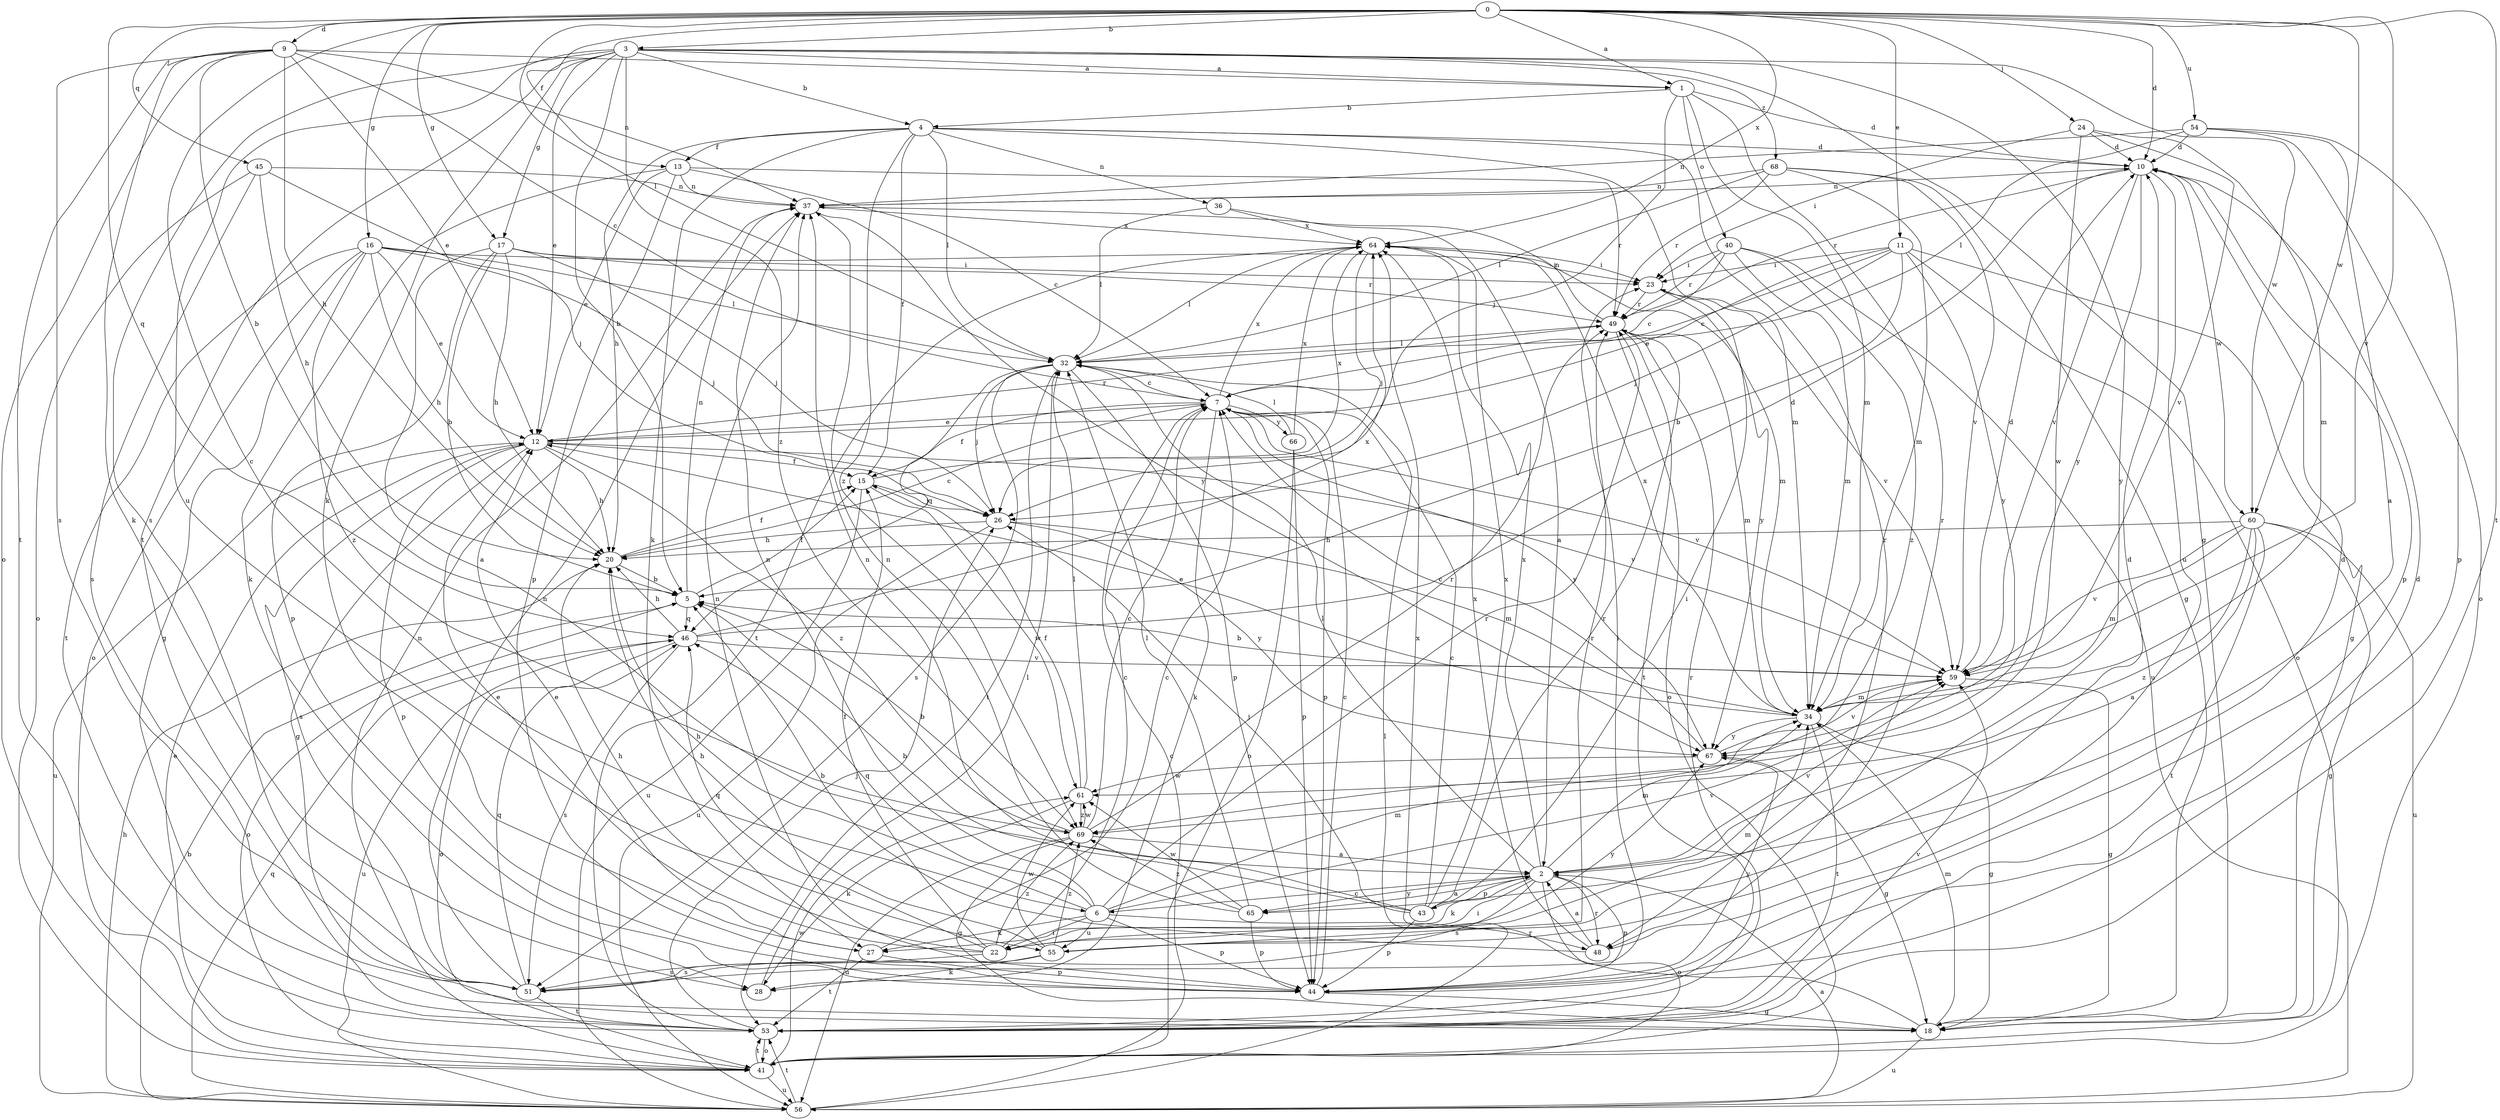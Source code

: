 strict digraph  {
0;
1;
2;
3;
4;
5;
6;
7;
9;
10;
11;
12;
13;
15;
16;
17;
18;
20;
22;
23;
24;
26;
27;
28;
32;
34;
36;
37;
40;
41;
43;
44;
45;
46;
48;
49;
51;
53;
54;
55;
56;
59;
60;
61;
64;
65;
66;
67;
68;
69;
0 -> 1  [label=a];
0 -> 3  [label=b];
0 -> 6  [label=c];
0 -> 9  [label=d];
0 -> 10  [label=d];
0 -> 11  [label=e];
0 -> 13  [label=f];
0 -> 16  [label=g];
0 -> 17  [label=g];
0 -> 24  [label=j];
0 -> 32  [label=l];
0 -> 45  [label=q];
0 -> 46  [label=q];
0 -> 53  [label=t];
0 -> 54  [label=u];
0 -> 59  [label=v];
0 -> 60  [label=w];
0 -> 64  [label=x];
1 -> 4  [label=b];
1 -> 10  [label=d];
1 -> 26  [label=j];
1 -> 34  [label=m];
1 -> 40  [label=o];
1 -> 48  [label=r];
2 -> 6  [label=c];
2 -> 22  [label=i];
2 -> 27  [label=k];
2 -> 32  [label=l];
2 -> 34  [label=m];
2 -> 41  [label=o];
2 -> 43  [label=p];
2 -> 44  [label=p];
2 -> 48  [label=r];
2 -> 51  [label=s];
2 -> 59  [label=v];
2 -> 64  [label=x];
2 -> 65  [label=y];
3 -> 1  [label=a];
3 -> 4  [label=b];
3 -> 5  [label=b];
3 -> 12  [label=e];
3 -> 17  [label=g];
3 -> 18  [label=g];
3 -> 27  [label=k];
3 -> 51  [label=s];
3 -> 53  [label=t];
3 -> 55  [label=u];
3 -> 60  [label=w];
3 -> 65  [label=y];
3 -> 68  [label=z];
3 -> 69  [label=z];
4 -> 10  [label=d];
4 -> 13  [label=f];
4 -> 15  [label=f];
4 -> 20  [label=h];
4 -> 27  [label=k];
4 -> 32  [label=l];
4 -> 34  [label=m];
4 -> 36  [label=n];
4 -> 48  [label=r];
4 -> 69  [label=z];
5 -> 15  [label=f];
5 -> 37  [label=n];
5 -> 41  [label=o];
5 -> 46  [label=q];
6 -> 20  [label=h];
6 -> 22  [label=i];
6 -> 27  [label=k];
6 -> 34  [label=m];
6 -> 37  [label=n];
6 -> 44  [label=p];
6 -> 46  [label=q];
6 -> 48  [label=r];
6 -> 49  [label=r];
6 -> 55  [label=u];
6 -> 59  [label=v];
7 -> 12  [label=e];
7 -> 15  [label=f];
7 -> 28  [label=k];
7 -> 44  [label=p];
7 -> 59  [label=v];
7 -> 64  [label=x];
7 -> 66  [label=y];
7 -> 67  [label=y];
9 -> 1  [label=a];
9 -> 5  [label=b];
9 -> 7  [label=c];
9 -> 12  [label=e];
9 -> 20  [label=h];
9 -> 28  [label=k];
9 -> 37  [label=n];
9 -> 41  [label=o];
9 -> 51  [label=s];
9 -> 53  [label=t];
10 -> 37  [label=n];
10 -> 44  [label=p];
10 -> 49  [label=r];
10 -> 55  [label=u];
10 -> 59  [label=v];
10 -> 60  [label=w];
10 -> 67  [label=y];
11 -> 5  [label=b];
11 -> 7  [label=c];
11 -> 12  [label=e];
11 -> 18  [label=g];
11 -> 23  [label=i];
11 -> 26  [label=j];
11 -> 41  [label=o];
11 -> 67  [label=y];
12 -> 15  [label=f];
12 -> 18  [label=g];
12 -> 20  [label=h];
12 -> 44  [label=p];
12 -> 49  [label=r];
12 -> 51  [label=s];
12 -> 56  [label=u];
12 -> 59  [label=v];
12 -> 69  [label=z];
13 -> 7  [label=c];
13 -> 12  [label=e];
13 -> 28  [label=k];
13 -> 37  [label=n];
13 -> 44  [label=p];
13 -> 49  [label=r];
15 -> 26  [label=j];
15 -> 56  [label=u];
15 -> 61  [label=w];
15 -> 64  [label=x];
16 -> 12  [label=e];
16 -> 18  [label=g];
16 -> 20  [label=h];
16 -> 23  [label=i];
16 -> 26  [label=j];
16 -> 32  [label=l];
16 -> 41  [label=o];
16 -> 53  [label=t];
16 -> 69  [label=z];
17 -> 2  [label=a];
17 -> 5  [label=b];
17 -> 20  [label=h];
17 -> 23  [label=i];
17 -> 26  [label=j];
17 -> 44  [label=p];
17 -> 49  [label=r];
18 -> 34  [label=m];
18 -> 56  [label=u];
18 -> 64  [label=x];
20 -> 5  [label=b];
20 -> 7  [label=c];
20 -> 15  [label=f];
22 -> 7  [label=c];
22 -> 12  [label=e];
22 -> 15  [label=f];
22 -> 20  [label=h];
22 -> 34  [label=m];
22 -> 46  [label=q];
22 -> 51  [label=s];
22 -> 67  [label=y];
22 -> 69  [label=z];
23 -> 49  [label=r];
23 -> 59  [label=v];
23 -> 67  [label=y];
24 -> 10  [label=d];
24 -> 23  [label=i];
24 -> 34  [label=m];
24 -> 59  [label=v];
24 -> 61  [label=w];
26 -> 20  [label=h];
26 -> 34  [label=m];
26 -> 56  [label=u];
26 -> 67  [label=y];
27 -> 7  [label=c];
27 -> 12  [label=e];
27 -> 44  [label=p];
27 -> 53  [label=t];
28 -> 32  [label=l];
32 -> 7  [label=c];
32 -> 26  [label=j];
32 -> 44  [label=p];
32 -> 46  [label=q];
32 -> 51  [label=s];
32 -> 53  [label=t];
34 -> 12  [label=e];
34 -> 18  [label=g];
34 -> 53  [label=t];
34 -> 64  [label=x];
34 -> 67  [label=y];
36 -> 2  [label=a];
36 -> 32  [label=l];
36 -> 64  [label=x];
37 -> 64  [label=x];
37 -> 67  [label=y];
40 -> 7  [label=c];
40 -> 23  [label=i];
40 -> 34  [label=m];
40 -> 49  [label=r];
40 -> 56  [label=u];
40 -> 69  [label=z];
41 -> 12  [label=e];
41 -> 37  [label=n];
41 -> 53  [label=t];
41 -> 56  [label=u];
41 -> 61  [label=w];
43 -> 5  [label=b];
43 -> 7  [label=c];
43 -> 23  [label=i];
43 -> 26  [label=j];
43 -> 37  [label=n];
43 -> 44  [label=p];
43 -> 49  [label=r];
43 -> 64  [label=x];
44 -> 7  [label=c];
44 -> 10  [label=d];
44 -> 18  [label=g];
44 -> 37  [label=n];
44 -> 67  [label=y];
45 -> 20  [label=h];
45 -> 26  [label=j];
45 -> 37  [label=n];
45 -> 41  [label=o];
45 -> 51  [label=s];
46 -> 10  [label=d];
46 -> 20  [label=h];
46 -> 41  [label=o];
46 -> 51  [label=s];
46 -> 56  [label=u];
46 -> 59  [label=v];
46 -> 64  [label=x];
48 -> 2  [label=a];
48 -> 5  [label=b];
48 -> 10  [label=d];
48 -> 64  [label=x];
49 -> 32  [label=l];
49 -> 34  [label=m];
49 -> 37  [label=n];
49 -> 41  [label=o];
49 -> 53  [label=t];
51 -> 23  [label=i];
51 -> 37  [label=n];
51 -> 46  [label=q];
51 -> 53  [label=t];
53 -> 26  [label=j];
53 -> 41  [label=o];
53 -> 49  [label=r];
53 -> 59  [label=v];
54 -> 2  [label=a];
54 -> 10  [label=d];
54 -> 32  [label=l];
54 -> 37  [label=n];
54 -> 41  [label=o];
54 -> 44  [label=p];
55 -> 10  [label=d];
55 -> 20  [label=h];
55 -> 28  [label=k];
55 -> 49  [label=r];
55 -> 51  [label=s];
55 -> 61  [label=w];
55 -> 69  [label=z];
56 -> 2  [label=a];
56 -> 5  [label=b];
56 -> 7  [label=c];
56 -> 20  [label=h];
56 -> 32  [label=l];
56 -> 46  [label=q];
56 -> 53  [label=t];
59 -> 5  [label=b];
59 -> 10  [label=d];
59 -> 18  [label=g];
59 -> 34  [label=m];
60 -> 2  [label=a];
60 -> 18  [label=g];
60 -> 20  [label=h];
60 -> 34  [label=m];
60 -> 53  [label=t];
60 -> 56  [label=u];
60 -> 59  [label=v];
60 -> 69  [label=z];
61 -> 15  [label=f];
61 -> 28  [label=k];
61 -> 32  [label=l];
61 -> 69  [label=z];
64 -> 23  [label=i];
64 -> 26  [label=j];
64 -> 32  [label=l];
64 -> 34  [label=m];
64 -> 53  [label=t];
65 -> 2  [label=a];
65 -> 32  [label=l];
65 -> 37  [label=n];
65 -> 44  [label=p];
65 -> 61  [label=w];
65 -> 69  [label=z];
66 -> 32  [label=l];
66 -> 41  [label=o];
66 -> 44  [label=p];
66 -> 64  [label=x];
67 -> 7  [label=c];
67 -> 18  [label=g];
67 -> 59  [label=v];
67 -> 61  [label=w];
68 -> 18  [label=g];
68 -> 32  [label=l];
68 -> 34  [label=m];
68 -> 37  [label=n];
68 -> 49  [label=r];
68 -> 59  [label=v];
69 -> 2  [label=a];
69 -> 5  [label=b];
69 -> 7  [label=c];
69 -> 18  [label=g];
69 -> 49  [label=r];
69 -> 56  [label=u];
69 -> 61  [label=w];
}
